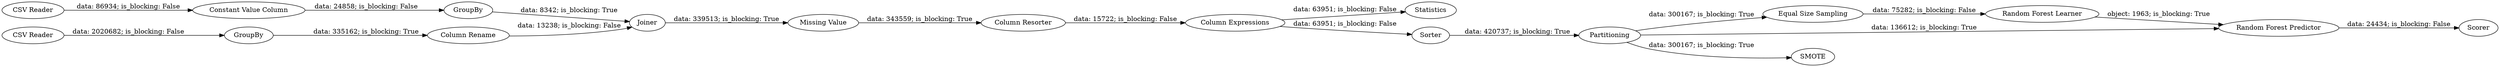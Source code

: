 digraph {
	"-4887611939528414978_39" [label="Column Expressions"]
	"-4887611939528414978_22" [label=GroupBy]
	"-4887611939528414978_38" [label="CSV Reader"]
	"-4887611939528414978_20" [label="Equal Size Sampling"]
	"-4887611939528414978_41" [label=Scorer]
	"-4887611939528414978_24" [label="Constant Value Column"]
	"-4887611939528414978_32" [label="Random Forest Predictor"]
	"-4887611939528414978_37" [label=Joiner]
	"-4887611939528414978_21" [label=GroupBy]
	"-4887611939528414978_10" [label=Partitioning]
	"-4887611939528414978_25" [label="Missing Value"]
	"-4887611939528414978_33" [label=Statistics]
	"-4887611939528414978_8" [label=Sorter]
	"-4887611939528414978_1" [label="CSV Reader"]
	"-4887611939528414978_23" [label="Column Rename"]
	"-4887611939528414978_26" [label="Column Resorter"]
	"-4887611939528414978_31" [label="Random Forest Learner"]
	"-4887611939528414978_27" [label=SMOTE]
	"-4887611939528414978_26" -> "-4887611939528414978_39" [label="data: 15722; is_blocking: False"]
	"-4887611939528414978_31" -> "-4887611939528414978_32" [label="object: 1963; is_blocking: True"]
	"-4887611939528414978_39" -> "-4887611939528414978_33" [label="data: 63951; is_blocking: False"]
	"-4887611939528414978_22" -> "-4887611939528414978_37" [label="data: 8342; is_blocking: True"]
	"-4887611939528414978_37" -> "-4887611939528414978_25" [label="data: 339513; is_blocking: True"]
	"-4887611939528414978_23" -> "-4887611939528414978_37" [label="data: 13238; is_blocking: False"]
	"-4887611939528414978_10" -> "-4887611939528414978_20" [label="data: 300167; is_blocking: True"]
	"-4887611939528414978_10" -> "-4887611939528414978_32" [label="data: 136612; is_blocking: True"]
	"-4887611939528414978_1" -> "-4887611939528414978_21" [label="data: 2020682; is_blocking: False"]
	"-4887611939528414978_38" -> "-4887611939528414978_24" [label="data: 86934; is_blocking: False"]
	"-4887611939528414978_20" -> "-4887611939528414978_31" [label="data: 75282; is_blocking: False"]
	"-4887611939528414978_10" -> "-4887611939528414978_27" [label="data: 300167; is_blocking: True"]
	"-4887611939528414978_24" -> "-4887611939528414978_22" [label="data: 24858; is_blocking: False"]
	"-4887611939528414978_25" -> "-4887611939528414978_26" [label="data: 343559; is_blocking: True"]
	"-4887611939528414978_8" -> "-4887611939528414978_10" [label="data: 420737; is_blocking: True"]
	"-4887611939528414978_32" -> "-4887611939528414978_41" [label="data: 24434; is_blocking: False"]
	"-4887611939528414978_39" -> "-4887611939528414978_8" [label="data: 63951; is_blocking: False"]
	"-4887611939528414978_21" -> "-4887611939528414978_23" [label="data: 335162; is_blocking: True"]
	rankdir=LR
}
